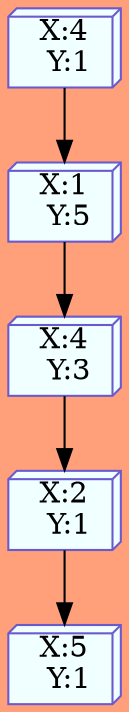 digraph G{ bgcolor = LightSalmon; 
node[shape=box3d, style=filled,color = SlateBlue ,fillcolor = azure];
nodo1[label=" X:4 \n Y:1"]
nodo2[label=" X:1 \n Y:5"]
nodo3[label=" X:4 \n Y:3"]
nodo4[label=" X:2 \n Y:1"]
nodo5[label=" X:5 \n Y:1"]
nodo1->nodo2->nodo3->nodo4->nodo5
 rankdir=UD; 
}